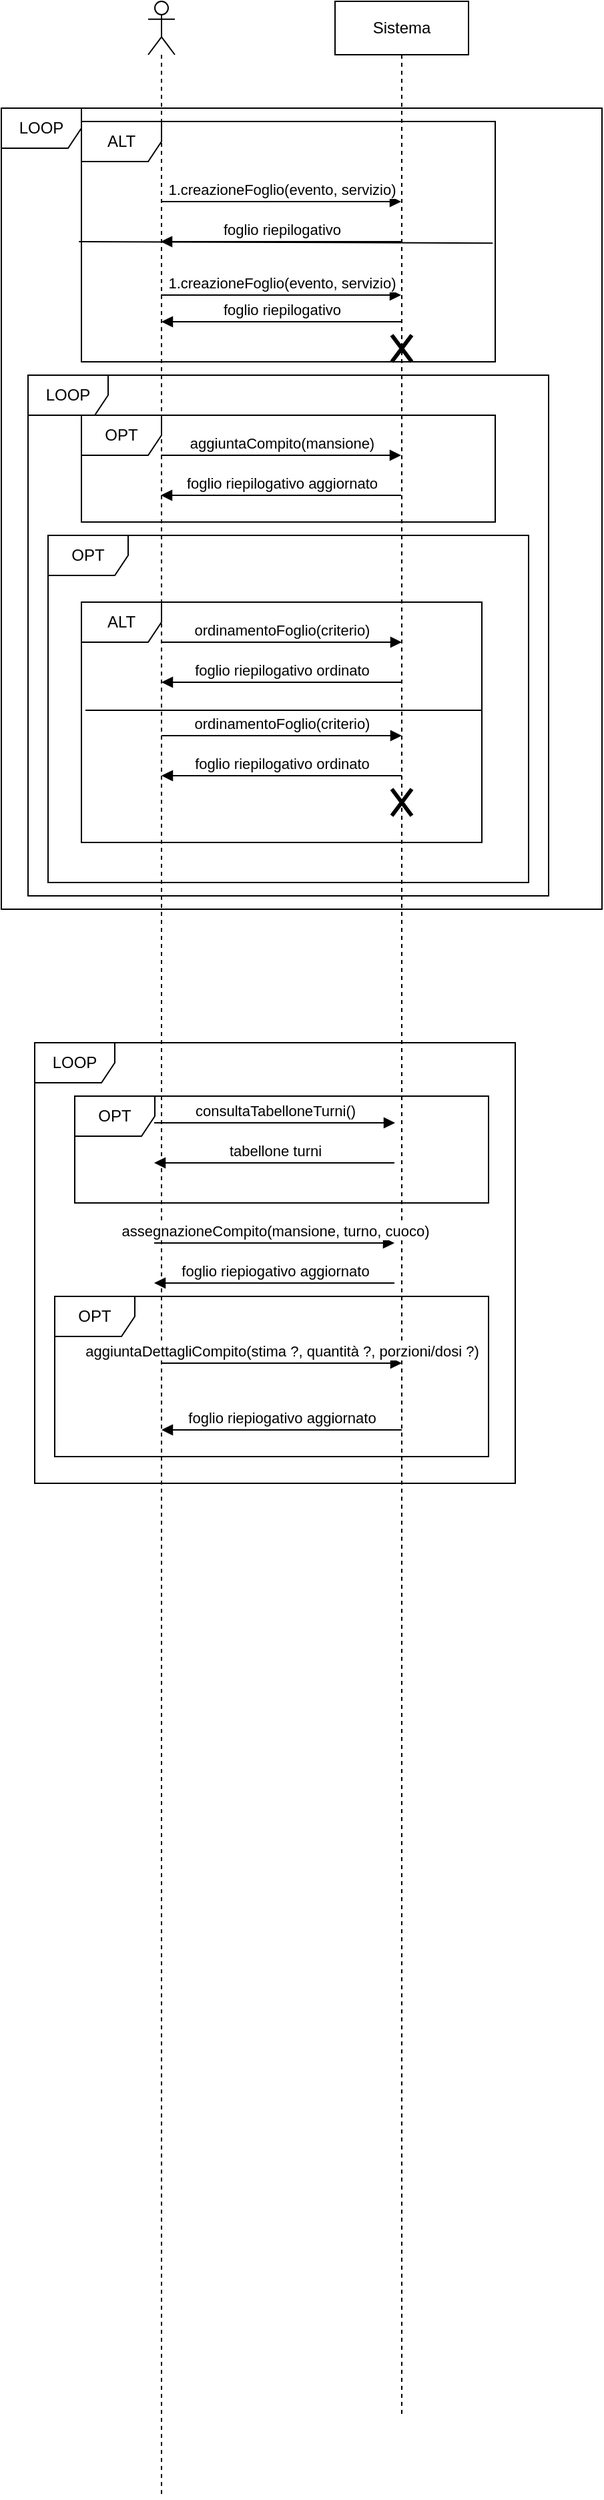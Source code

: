 <mxfile version="21.2.9" type="device">
  <diagram name="Page-1" id="2YBvvXClWsGukQMizWep">
    <mxGraphModel dx="1804" dy="547" grid="1" gridSize="10" guides="1" tooltips="1" connect="1" arrows="1" fold="1" page="1" pageScale="1" pageWidth="850" pageHeight="1100" math="0" shadow="0">
      <root>
        <mxCell id="0" />
        <mxCell id="1" parent="0" />
        <mxCell id="aM9ryv3xv72pqoxQDRHE-5" value="Sistema" style="shape=umlLifeline;perimeter=lifelinePerimeter;whiteSpace=wrap;html=1;container=0;dropTarget=0;collapsible=0;recursiveResize=0;outlineConnect=0;portConstraint=eastwest;newEdgeStyle={&quot;edgeStyle&quot;:&quot;elbowEdgeStyle&quot;,&quot;elbow&quot;:&quot;vertical&quot;,&quot;curved&quot;:0,&quot;rounded&quot;:0};" parent="1" vertex="1">
          <mxGeometry x="220" y="40" width="100" height="1810" as="geometry" />
        </mxCell>
        <mxCell id="aM9ryv3xv72pqoxQDRHE-7" value="1.creazioneFoglio(evento, servizio)" style="html=1;verticalAlign=bottom;endArrow=block;edgeStyle=elbowEdgeStyle;elbow=vertical;curved=0;rounded=0;" parent="1" edge="1">
          <mxGeometry relative="1" as="geometry">
            <mxPoint x="89.5" y="190" as="sourcePoint" />
            <Array as="points">
              <mxPoint x="180" y="190" />
            </Array>
            <mxPoint x="269.5" y="190" as="targetPoint" />
          </mxGeometry>
        </mxCell>
        <mxCell id="aM9ryv3xv72pqoxQDRHE-9" value="foglio riepilogativo" style="html=1;verticalAlign=bottom;endArrow=block;edgeStyle=elbowEdgeStyle;elbow=vertical;curved=0;rounded=0;" parent="1" edge="1">
          <mxGeometry relative="1" as="geometry">
            <mxPoint x="269.5" y="220" as="sourcePoint" />
            <Array as="points">
              <mxPoint x="120" y="220" />
              <mxPoint x="190" y="230" />
            </Array>
            <mxPoint x="89.5" y="220" as="targetPoint" />
          </mxGeometry>
        </mxCell>
        <mxCell id="A-81_rNZLlNa8Ccsddki-3" value="" style="shape=umlLifeline;perimeter=lifelinePerimeter;whiteSpace=wrap;html=1;container=1;dropTarget=0;collapsible=0;recursiveResize=0;outlineConnect=0;portConstraint=eastwest;newEdgeStyle={&quot;edgeStyle&quot;:&quot;elbowEdgeStyle&quot;,&quot;elbow&quot;:&quot;vertical&quot;,&quot;curved&quot;:0,&quot;rounded&quot;:0};participant=umlActor;" parent="1" vertex="1">
          <mxGeometry x="80" y="40" width="20" height="1870" as="geometry" />
        </mxCell>
        <mxCell id="A-81_rNZLlNa8Ccsddki-4" value="ALT" style="shape=umlFrame;whiteSpace=wrap;html=1;pointerEvents=0;points=[];strokeColor=default;" parent="1" vertex="1">
          <mxGeometry x="30" y="130" width="310" height="180" as="geometry" />
        </mxCell>
        <mxCell id="A-81_rNZLlNa8Ccsddki-7" value="" style="endArrow=none;html=1;rounded=0;exitX=0.994;exitY=0.506;exitDx=0;exitDy=0;exitPerimeter=0;entryX=-0.006;entryY=0.5;entryDx=0;entryDy=0;entryPerimeter=0;endFill=0;" parent="1" source="A-81_rNZLlNa8Ccsddki-4" target="A-81_rNZLlNa8Ccsddki-4" edge="1">
          <mxGeometry width="50" height="50" relative="1" as="geometry">
            <mxPoint x="270" y="220" as="sourcePoint" />
            <mxPoint x="280" y="210" as="targetPoint" />
            <Array as="points" />
          </mxGeometry>
        </mxCell>
        <mxCell id="A-81_rNZLlNa8Ccsddki-8" value="1.creazioneFoglio(evento, servizio)" style="html=1;verticalAlign=bottom;endArrow=block;edgeStyle=elbowEdgeStyle;elbow=vertical;curved=0;rounded=0;" parent="1" edge="1">
          <mxGeometry relative="1" as="geometry">
            <mxPoint x="89.5" y="260" as="sourcePoint" />
            <Array as="points">
              <mxPoint x="180" y="260" />
              <mxPoint x="190" y="190" />
            </Array>
            <mxPoint x="269.5" y="260" as="targetPoint" />
          </mxGeometry>
        </mxCell>
        <mxCell id="A-81_rNZLlNa8Ccsddki-9" value="foglio riepilogativo" style="html=1;verticalAlign=bottom;endArrow=block;edgeStyle=elbowEdgeStyle;elbow=vertical;curved=0;rounded=0;" parent="1" edge="1">
          <mxGeometry relative="1" as="geometry">
            <mxPoint x="270" y="280" as="sourcePoint" />
            <Array as="points">
              <mxPoint x="190" y="280" />
            </Array>
            <mxPoint x="90" y="280" as="targetPoint" />
          </mxGeometry>
        </mxCell>
        <mxCell id="A-81_rNZLlNa8Ccsddki-10" value="" style="shape=umlDestroy;whiteSpace=wrap;html=1;strokeWidth=3;targetShapes=umlLifeline;" parent="1" vertex="1">
          <mxGeometry x="262.5" y="290" width="15" height="20" as="geometry" />
        </mxCell>
        <mxCell id="A-81_rNZLlNa8Ccsddki-11" value="aggiuntaCompito(mansione)" style="html=1;verticalAlign=bottom;endArrow=block;edgeStyle=elbowEdgeStyle;elbow=vertical;curved=0;rounded=0;" parent="1" edge="1">
          <mxGeometry width="80" relative="1" as="geometry">
            <mxPoint x="89.5" y="380" as="sourcePoint" />
            <mxPoint x="269.5" y="380" as="targetPoint" />
            <Array as="points">
              <mxPoint x="160" y="380" />
            </Array>
          </mxGeometry>
        </mxCell>
        <mxCell id="A-81_rNZLlNa8Ccsddki-12" value="foglio riepilogativo aggiornato" style="html=1;verticalAlign=bottom;endArrow=block;edgeStyle=elbowEdgeStyle;elbow=vertical;curved=0;rounded=0;" parent="1" edge="1">
          <mxGeometry relative="1" as="geometry">
            <mxPoint x="269.5" y="410" as="sourcePoint" />
            <Array as="points">
              <mxPoint x="120" y="410" />
              <mxPoint x="190" y="420" />
            </Array>
            <mxPoint x="89.5" y="410" as="targetPoint" />
          </mxGeometry>
        </mxCell>
        <mxCell id="A-81_rNZLlNa8Ccsddki-13" value="OPT" style="shape=umlFrame;whiteSpace=wrap;html=1;pointerEvents=0;" parent="1" vertex="1">
          <mxGeometry x="30" y="350" width="310" height="80" as="geometry" />
        </mxCell>
        <mxCell id="A-81_rNZLlNa8Ccsddki-14" value="ordinamentoFoglio(criterio)" style="html=1;verticalAlign=bottom;endArrow=block;edgeStyle=elbowEdgeStyle;elbow=vertical;curved=0;rounded=0;" parent="1" edge="1">
          <mxGeometry width="80" relative="1" as="geometry">
            <mxPoint x="90" y="520" as="sourcePoint" />
            <mxPoint x="270" y="520" as="targetPoint" />
            <Array as="points">
              <mxPoint x="210.5" y="520" />
              <mxPoint x="230.5" y="530" />
            </Array>
          </mxGeometry>
        </mxCell>
        <mxCell id="A-81_rNZLlNa8Ccsddki-15" value="foglio riepilogativo ordinato" style="html=1;verticalAlign=bottom;endArrow=block;edgeStyle=elbowEdgeStyle;elbow=vertical;curved=0;rounded=0;" parent="1" edge="1">
          <mxGeometry relative="1" as="geometry">
            <mxPoint x="270" y="550" as="sourcePoint" />
            <Array as="points">
              <mxPoint x="120.5" y="550" />
              <mxPoint x="190.5" y="560" />
            </Array>
            <mxPoint x="90" y="550" as="targetPoint" />
          </mxGeometry>
        </mxCell>
        <mxCell id="A-81_rNZLlNa8Ccsddki-16" value="ALT" style="shape=umlFrame;whiteSpace=wrap;html=1;pointerEvents=0;" parent="1" vertex="1">
          <mxGeometry x="30" y="490" width="300" height="180" as="geometry" />
        </mxCell>
        <mxCell id="A-81_rNZLlNa8Ccsddki-17" value="LOOP" style="shape=umlFrame;whiteSpace=wrap;html=1;pointerEvents=0;" parent="1" vertex="1">
          <mxGeometry x="-30" y="120" width="450" height="600" as="geometry" />
        </mxCell>
        <mxCell id="A-81_rNZLlNa8Ccsddki-18" value="consultaTabelloneTurni()" style="html=1;verticalAlign=bottom;endArrow=block;edgeStyle=elbowEdgeStyle;elbow=vertical;curved=0;rounded=0;" parent="1" edge="1">
          <mxGeometry width="80" relative="1" as="geometry">
            <mxPoint x="84.5" y="880" as="sourcePoint" />
            <mxPoint x="265" y="880" as="targetPoint" />
            <Array as="points">
              <mxPoint x="145" y="880" />
            </Array>
          </mxGeometry>
        </mxCell>
        <mxCell id="A-81_rNZLlNa8Ccsddki-19" value="tabellone turni" style="html=1;verticalAlign=bottom;endArrow=block;edgeStyle=elbowEdgeStyle;elbow=vertical;curved=0;rounded=0;" parent="1" edge="1">
          <mxGeometry width="80" relative="1" as="geometry">
            <mxPoint x="264.5" y="910" as="sourcePoint" />
            <mxPoint x="84.5" y="910" as="targetPoint" />
            <Array as="points">
              <mxPoint x="205" y="910" />
              <mxPoint x="215" y="810" />
              <mxPoint x="235" y="920" />
              <mxPoint x="225" y="910" />
            </Array>
          </mxGeometry>
        </mxCell>
        <mxCell id="A-81_rNZLlNa8Ccsddki-20" value="OPT" style="shape=umlFrame;whiteSpace=wrap;html=1;pointerEvents=0;" parent="1" vertex="1">
          <mxGeometry x="25" y="860" width="310" height="80" as="geometry" />
        </mxCell>
        <mxCell id="A-81_rNZLlNa8Ccsddki-21" value="assegnazioneCompito(mansione, turno, cuoco)" style="html=1;verticalAlign=bottom;endArrow=block;edgeStyle=elbowEdgeStyle;elbow=vertical;curved=0;rounded=0;" parent="1" edge="1">
          <mxGeometry width="80" relative="1" as="geometry">
            <mxPoint x="84.5" y="970" as="sourcePoint" />
            <mxPoint x="264.5" y="970" as="targetPoint" />
            <Array as="points">
              <mxPoint x="195" y="970" />
            </Array>
          </mxGeometry>
        </mxCell>
        <mxCell id="A-81_rNZLlNa8Ccsddki-22" value="foglio riepiogativo aggiornato" style="html=1;verticalAlign=bottom;endArrow=block;edgeStyle=elbowEdgeStyle;elbow=vertical;curved=0;rounded=0;" parent="1" edge="1">
          <mxGeometry width="80" relative="1" as="geometry">
            <mxPoint x="264.5" y="1000" as="sourcePoint" />
            <mxPoint x="84.5" y="1000" as="targetPoint" />
            <Array as="points">
              <mxPoint x="205" y="1000" />
            </Array>
          </mxGeometry>
        </mxCell>
        <mxCell id="A-81_rNZLlNa8Ccsddki-23" value="aggiuntaDettagliCompito(stima ?, quantità ?, porzioni/dosi ?)" style="html=1;verticalAlign=bottom;endArrow=block;edgeStyle=elbowEdgeStyle;elbow=vertical;curved=0;rounded=0;" parent="1" edge="1">
          <mxGeometry width="80" relative="1" as="geometry">
            <mxPoint x="90" y="1060" as="sourcePoint" />
            <mxPoint x="270" y="1060" as="targetPoint" />
            <Array as="points">
              <mxPoint x="160.5" y="1060" />
              <mxPoint x="200.5" y="1040" />
            </Array>
          </mxGeometry>
        </mxCell>
        <mxCell id="A-81_rNZLlNa8Ccsddki-25" value="foglio riepiogativo aggiornato" style="html=1;verticalAlign=bottom;endArrow=block;edgeStyle=elbowEdgeStyle;elbow=vertical;curved=0;rounded=0;" parent="1" edge="1">
          <mxGeometry width="80" relative="1" as="geometry">
            <mxPoint x="270" y="1110" as="sourcePoint" />
            <mxPoint x="90" y="1110" as="targetPoint" />
            <Array as="points">
              <mxPoint x="160.5" y="1110" />
              <mxPoint x="240.5" y="820" />
              <mxPoint x="240.5" y="840" />
              <mxPoint x="240.5" y="850" />
            </Array>
          </mxGeometry>
        </mxCell>
        <mxCell id="A-81_rNZLlNa8Ccsddki-26" value="OPT" style="shape=umlFrame;whiteSpace=wrap;html=1;pointerEvents=0;" parent="1" vertex="1">
          <mxGeometry x="10" y="1010" width="325" height="120" as="geometry" />
        </mxCell>
        <mxCell id="A-81_rNZLlNa8Ccsddki-27" value="LOOP" style="shape=umlFrame;whiteSpace=wrap;html=1;pointerEvents=0;" parent="1" vertex="1">
          <mxGeometry x="-5" y="820" width="360" height="330" as="geometry" />
        </mxCell>
        <mxCell id="iYNozUeLGjY2wmJZc_Ft-3" value="LOOP" style="shape=umlFrame;whiteSpace=wrap;html=1;pointerEvents=0;" parent="1" vertex="1">
          <mxGeometry x="-10" y="320" width="390" height="390" as="geometry" />
        </mxCell>
        <mxCell id="iYNozUeLGjY2wmJZc_Ft-4" value="OPT" style="shape=umlFrame;whiteSpace=wrap;html=1;pointerEvents=0;" parent="1" vertex="1">
          <mxGeometry x="5" y="440" width="360" height="260" as="geometry" />
        </mxCell>
        <mxCell id="iYNozUeLGjY2wmJZc_Ft-9" value="" style="endArrow=none;html=1;rounded=0;exitX=0.01;exitY=0.45;exitDx=0;exitDy=0;exitPerimeter=0;entryX=1;entryY=0.45;entryDx=0;entryDy=0;entryPerimeter=0;" parent="1" source="A-81_rNZLlNa8Ccsddki-16" target="A-81_rNZLlNa8Ccsddki-16" edge="1">
          <mxGeometry width="50" height="50" relative="1" as="geometry">
            <mxPoint x="150" y="540" as="sourcePoint" />
            <mxPoint x="200" y="490" as="targetPoint" />
          </mxGeometry>
        </mxCell>
        <mxCell id="iYNozUeLGjY2wmJZc_Ft-14" value="ordinamentoFoglio(criterio)" style="html=1;verticalAlign=bottom;endArrow=block;edgeStyle=elbowEdgeStyle;elbow=vertical;curved=0;rounded=0;" parent="1" edge="1">
          <mxGeometry width="80" relative="1" as="geometry">
            <mxPoint x="90" y="590" as="sourcePoint" />
            <mxPoint x="270" y="590" as="targetPoint" />
            <Array as="points">
              <mxPoint x="210.5" y="590" />
              <mxPoint x="230.5" y="600" />
            </Array>
          </mxGeometry>
        </mxCell>
        <mxCell id="iYNozUeLGjY2wmJZc_Ft-15" value="foglio riepilogativo ordinato" style="html=1;verticalAlign=bottom;endArrow=block;edgeStyle=elbowEdgeStyle;elbow=vertical;curved=0;rounded=0;" parent="1" edge="1">
          <mxGeometry relative="1" as="geometry">
            <mxPoint x="270" y="620" as="sourcePoint" />
            <Array as="points">
              <mxPoint x="120.5" y="620" />
              <mxPoint x="190.5" y="630" />
            </Array>
            <mxPoint x="90" y="620" as="targetPoint" />
          </mxGeometry>
        </mxCell>
        <mxCell id="iYNozUeLGjY2wmJZc_Ft-16" value="" style="shape=umlDestroy;whiteSpace=wrap;html=1;strokeWidth=3;targetShapes=umlLifeline;" parent="1" vertex="1">
          <mxGeometry x="262.5" y="630" width="15" height="20" as="geometry" />
        </mxCell>
      </root>
    </mxGraphModel>
  </diagram>
</mxfile>
